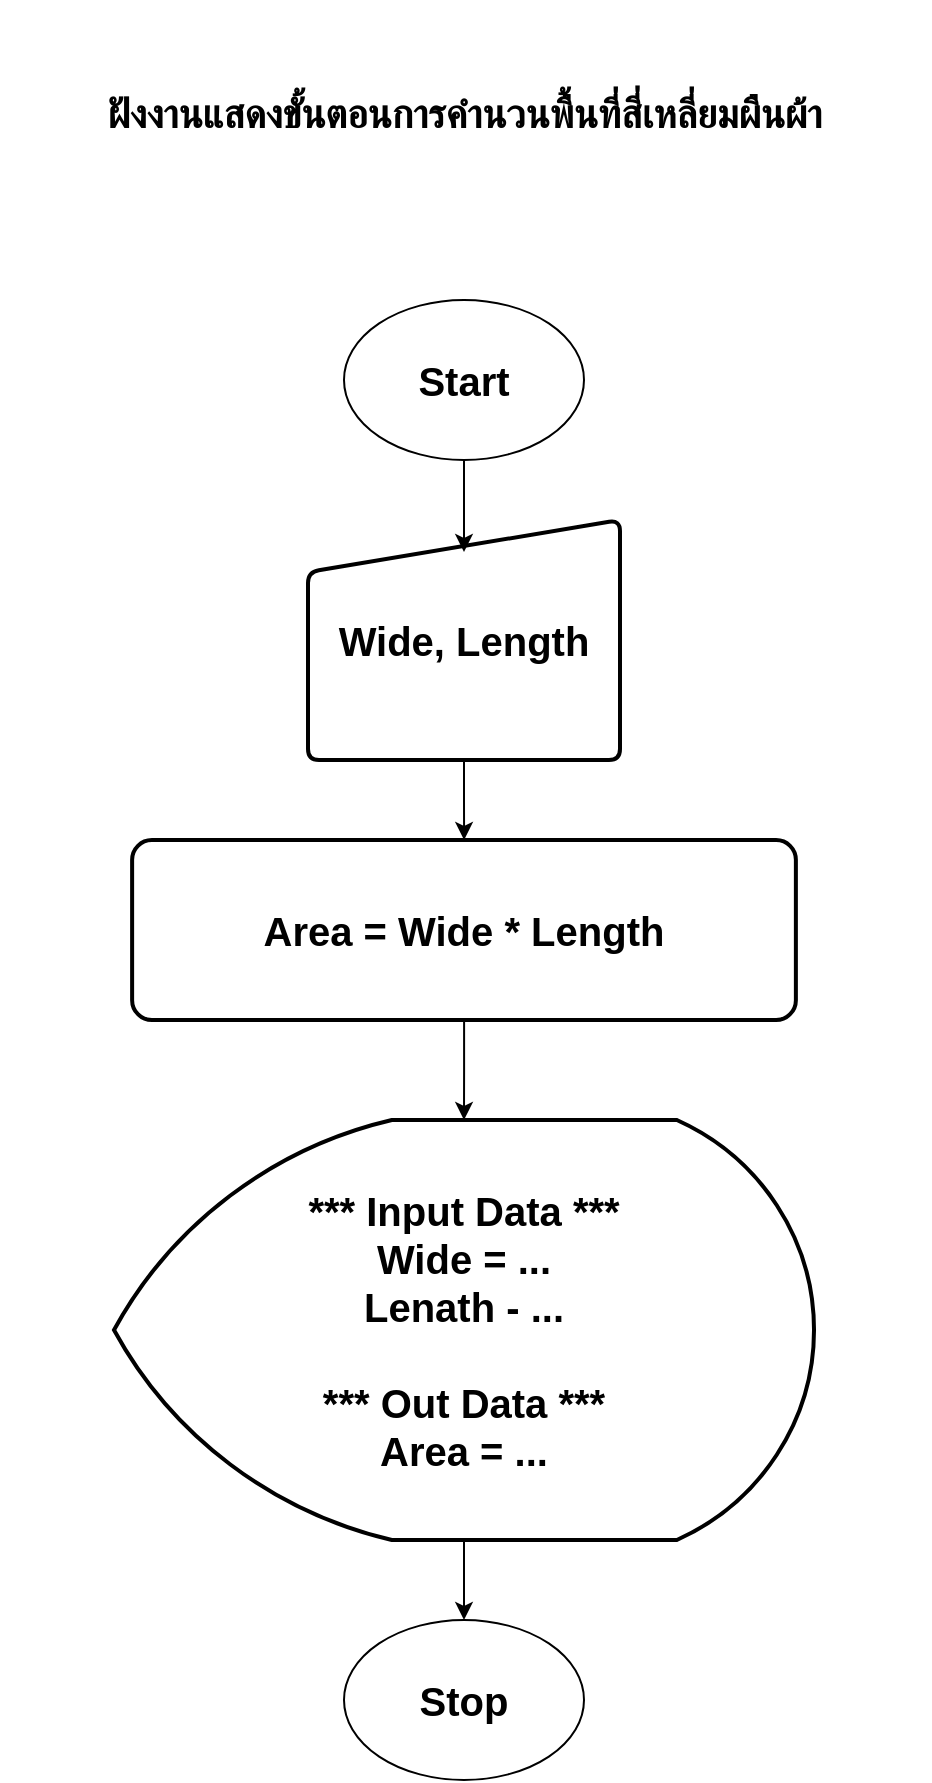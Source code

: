 <mxfile version="24.6.5" type="github">
  <diagram name="Page-1" id="vbNGAW0NrKl06rl9YTj8">
    <mxGraphModel dx="2377" dy="1322" grid="1" gridSize="10" guides="1" tooltips="1" connect="1" arrows="1" fold="1" page="1" pageScale="1" pageWidth="850" pageHeight="1100" math="0" shadow="0">
      <root>
        <mxCell id="0" />
        <mxCell id="1" parent="0" />
        <mxCell id="mt097GOiujXytaLBmoHw-1" value="Start" style="ellipse;whiteSpace=wrap;html=1;fontStyle=1;fontSize=20;" vertex="1" parent="1">
          <mxGeometry x="365" y="170" width="120" height="80" as="geometry" />
        </mxCell>
        <mxCell id="mt097GOiujXytaLBmoHw-7" value="" style="edgeStyle=orthogonalEdgeStyle;rounded=0;orthogonalLoop=1;jettySize=auto;html=1;" edge="1" parent="1" source="mt097GOiujXytaLBmoHw-2" target="mt097GOiujXytaLBmoHw-6">
          <mxGeometry relative="1" as="geometry" />
        </mxCell>
        <mxCell id="mt097GOiujXytaLBmoHw-2" value="Wide, Length" style="html=1;strokeWidth=2;shape=manualInput;whiteSpace=wrap;rounded=1;size=26;arcSize=11;fontStyle=1;fontSize=20;" vertex="1" parent="1">
          <mxGeometry x="347" y="280" width="156" height="120" as="geometry" />
        </mxCell>
        <mxCell id="mt097GOiujXytaLBmoHw-4" style="edgeStyle=orthogonalEdgeStyle;rounded=0;orthogonalLoop=1;jettySize=auto;html=1;entryX=0.5;entryY=0.133;entryDx=0;entryDy=0;entryPerimeter=0;" edge="1" parent="1" source="mt097GOiujXytaLBmoHw-1" target="mt097GOiujXytaLBmoHw-2">
          <mxGeometry relative="1" as="geometry" />
        </mxCell>
        <mxCell id="mt097GOiujXytaLBmoHw-14" style="edgeStyle=orthogonalEdgeStyle;rounded=0;orthogonalLoop=1;jettySize=auto;html=1;" edge="1" parent="1" source="mt097GOiujXytaLBmoHw-6" target="mt097GOiujXytaLBmoHw-8">
          <mxGeometry relative="1" as="geometry" />
        </mxCell>
        <mxCell id="mt097GOiujXytaLBmoHw-6" value="&lt;b&gt;&lt;font style=&quot;font-size: 20px;&quot;&gt;Area = Wide * Length&lt;/font&gt;&lt;/b&gt;" style="rounded=1;whiteSpace=wrap;html=1;strokeWidth=2;arcSize=11;" vertex="1" parent="1">
          <mxGeometry x="259.06" y="440" width="331.88" height="90" as="geometry" />
        </mxCell>
        <mxCell id="mt097GOiujXytaLBmoHw-13" style="edgeStyle=orthogonalEdgeStyle;rounded=0;orthogonalLoop=1;jettySize=auto;html=1;" edge="1" parent="1" source="mt097GOiujXytaLBmoHw-8" target="mt097GOiujXytaLBmoHw-11">
          <mxGeometry relative="1" as="geometry" />
        </mxCell>
        <mxCell id="mt097GOiujXytaLBmoHw-8" value="&lt;b style=&quot;font-size: 20px;&quot;&gt;&lt;font style=&quot;font-size: 20px;&quot;&gt;*** Input Data ***&lt;/font&gt;&lt;/b&gt;&lt;div style=&quot;font-size: 20px;&quot;&gt;&lt;b&gt;&lt;font style=&quot;font-size: 20px;&quot;&gt;Wide = ...&lt;/font&gt;&lt;/b&gt;&lt;/div&gt;&lt;div style=&quot;font-size: 20px;&quot;&gt;&lt;b&gt;&lt;font style=&quot;font-size: 20px;&quot;&gt;Lenath - ...&lt;/font&gt;&lt;/b&gt;&lt;/div&gt;&lt;div style=&quot;font-size: 20px;&quot;&gt;&lt;b&gt;&lt;font style=&quot;font-size: 20px;&quot;&gt;&lt;br&gt;&lt;/font&gt;&lt;/b&gt;&lt;/div&gt;&lt;div style=&quot;font-size: 20px;&quot;&gt;&lt;b&gt;&lt;font style=&quot;font-size: 20px;&quot;&gt;*** Out Data ***&lt;/font&gt;&lt;/b&gt;&lt;/div&gt;&lt;div style=&quot;font-size: 20px;&quot;&gt;&lt;b&gt;&lt;font style=&quot;font-size: 20px;&quot;&gt;Area = ...&lt;/font&gt;&lt;/b&gt;&lt;/div&gt;" style="strokeWidth=2;html=1;shape=mxgraph.flowchart.display;whiteSpace=wrap;" vertex="1" parent="1">
          <mxGeometry x="250" y="580" width="350" height="210" as="geometry" />
        </mxCell>
        <mxCell id="mt097GOiujXytaLBmoHw-11" value="&lt;font style=&quot;font-size: 20px;&quot;&gt;&lt;b&gt;Stop&lt;/b&gt;&lt;/font&gt;" style="ellipse;whiteSpace=wrap;html=1;" vertex="1" parent="1">
          <mxGeometry x="365" y="830" width="120" height="80" as="geometry" />
        </mxCell>
        <mxCell id="mt097GOiujXytaLBmoHw-15" value="ฝังงานแสดงขั้นตอนการคำนวนพื้นที่สี่เหลี่ยมผืนผ้า" style="text;html=1;align=center;verticalAlign=middle;whiteSpace=wrap;rounded=0;fontStyle=1;fontSize=20;" vertex="1" parent="1">
          <mxGeometry x="193" y="20" width="465" height="112.5" as="geometry" />
        </mxCell>
      </root>
    </mxGraphModel>
  </diagram>
</mxfile>
